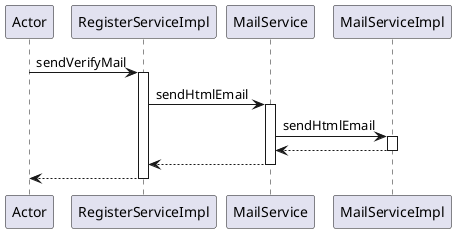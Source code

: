 @startuml
participant Actor
Actor -> RegisterServiceImpl : sendVerifyMail
activate RegisterServiceImpl
RegisterServiceImpl -> MailService : sendHtmlEmail
activate MailService
MailService -> MailServiceImpl : sendHtmlEmail
activate MailServiceImpl
MailServiceImpl --> MailService
deactivate MailServiceImpl
MailService --> RegisterServiceImpl
deactivate MailService
return
@enduml